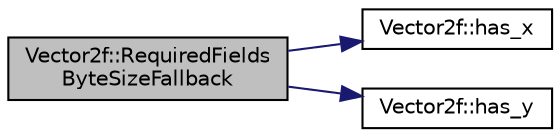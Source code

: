 digraph "Vector2f::RequiredFieldsByteSizeFallback"
{
 // INTERACTIVE_SVG=YES
  edge [fontname="Helvetica",fontsize="10",labelfontname="Helvetica",labelfontsize="10"];
  node [fontname="Helvetica",fontsize="10",shape=record];
  rankdir="LR";
  Node1 [label="Vector2f::RequiredFields\lByteSizeFallback",height=0.2,width=0.4,color="black", fillcolor="grey75", style="filled", fontcolor="black"];
  Node1 -> Node2 [color="midnightblue",fontsize="10",style="solid",fontname="Helvetica"];
  Node2 [label="Vector2f::has_x",height=0.2,width=0.4,color="black", fillcolor="white", style="filled",URL="$da/dc2/class_vector2f.html#a47da6a5aa0ba87dfb4c9aa70c1293a5c"];
  Node1 -> Node3 [color="midnightblue",fontsize="10",style="solid",fontname="Helvetica"];
  Node3 [label="Vector2f::has_y",height=0.2,width=0.4,color="black", fillcolor="white", style="filled",URL="$da/dc2/class_vector2f.html#a9942e0e5f0b8787d020f77084630d67d"];
}
